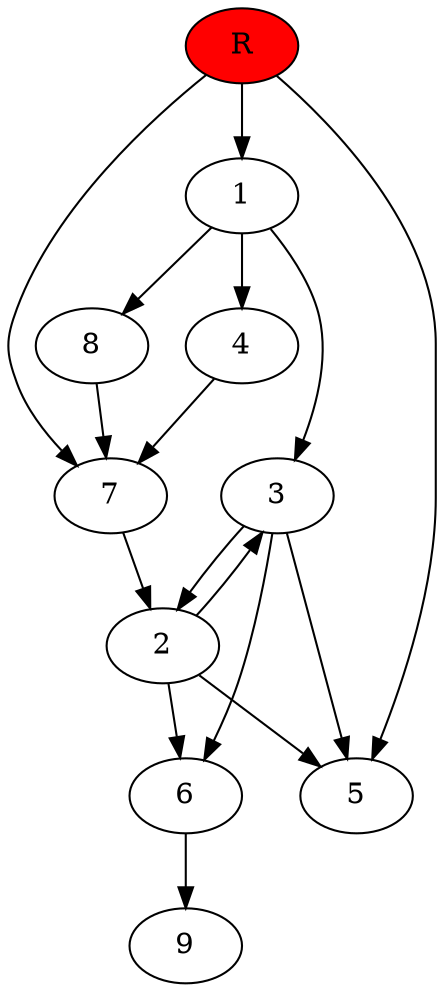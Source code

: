 digraph prb58483 {
	1
	2
	3
	4
	5
	6
	7
	8
	R [fillcolor="#ff0000" style=filled]
	1 -> 3
	1 -> 4
	1 -> 8
	2 -> 3
	2 -> 5
	2 -> 6
	3 -> 2
	3 -> 5
	3 -> 6
	4 -> 7
	6 -> 9
	7 -> 2
	8 -> 7
	R -> 1
	R -> 5
	R -> 7
}
